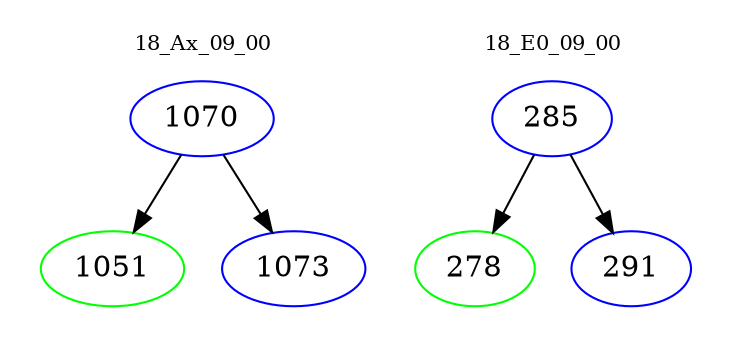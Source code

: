 digraph{
subgraph cluster_0 {
color = white
label = "18_Ax_09_00";
fontsize=10;
T0_1070 [label="1070", color="blue"]
T0_1070 -> T0_1051 [color="black"]
T0_1051 [label="1051", color="green"]
T0_1070 -> T0_1073 [color="black"]
T0_1073 [label="1073", color="blue"]
}
subgraph cluster_1 {
color = white
label = "18_E0_09_00";
fontsize=10;
T1_285 [label="285", color="blue"]
T1_285 -> T1_278 [color="black"]
T1_278 [label="278", color="green"]
T1_285 -> T1_291 [color="black"]
T1_291 [label="291", color="blue"]
}
}
